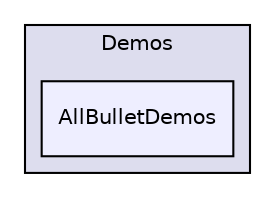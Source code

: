 digraph "bullet/bullet-2.82-r2704/Demos/AllBulletDemos" {
  compound=true
  node [ fontsize="10", fontname="Helvetica"];
  edge [ labelfontsize="10", labelfontname="Helvetica"];
  subgraph clusterdir_fbeee990c6fb95278eb756dfe9f9c37f {
    graph [ bgcolor="#ddddee", pencolor="black", label="Demos" fontname="Helvetica", fontsize="10", URL="dir_fbeee990c6fb95278eb756dfe9f9c37f.html"]
  dir_43fc9f7d2f128feec420d317ae168e23 [shape=box, label="AllBulletDemos", style="filled", fillcolor="#eeeeff", pencolor="black", URL="dir_43fc9f7d2f128feec420d317ae168e23.html"];
  }
}
